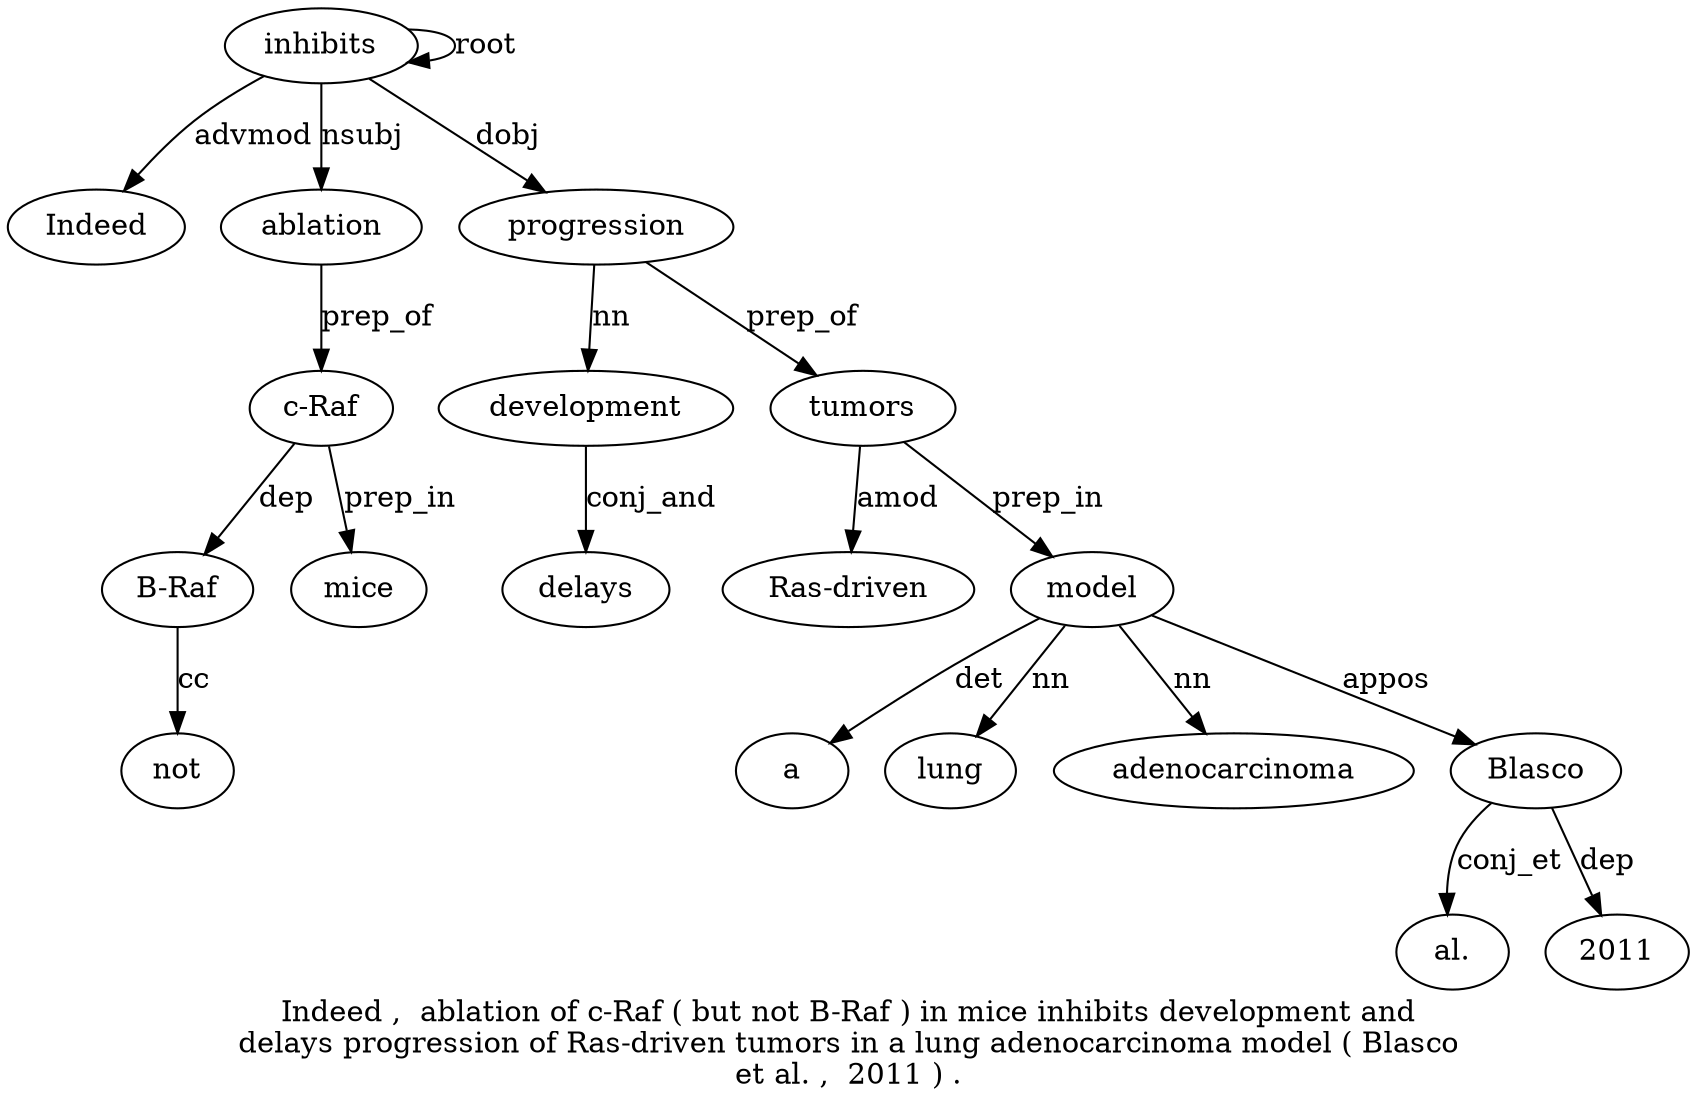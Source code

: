 digraph "Indeed ,  ablation of c-Raf ( but not B-Raf ) in mice inhibits development and delays progression of Ras-driven tumors in a lung adenocarcinoma model ( Blasco et al. ,  2011 ) ." {
label="Indeed ,  ablation of c-Raf ( but not B-Raf ) in mice inhibits development and
delays progression of Ras-driven tumors in a lung adenocarcinoma model ( Blasco
et al. ,  2011 ) .";
inhibits13 [style=filled, fillcolor=white, label=inhibits];
Indeed1 [style=filled, fillcolor=white, label=Indeed];
inhibits13 -> Indeed1  [label=advmod];
ablation3 [style=filled, fillcolor=white, label=ablation];
inhibits13 -> ablation3  [label=nsubj];
"c-Raf5" [style=filled, fillcolor=white, label="c-Raf"];
ablation3 -> "c-Raf5"  [label=prep_of];
"B-Raf9" [style=filled, fillcolor=white, label="B-Raf"];
not8 [style=filled, fillcolor=white, label=not];
"B-Raf9" -> not8  [label=cc];
"c-Raf5" -> "B-Raf9"  [label=dep];
mice12 [style=filled, fillcolor=white, label=mice];
"c-Raf5" -> mice12  [label=prep_in];
inhibits13 -> inhibits13  [label=root];
progression17 [style=filled, fillcolor=white, label=progression];
development14 [style=filled, fillcolor=white, label=development];
progression17 -> development14  [label=nn];
delays16 [style=filled, fillcolor=white, label=delays];
development14 -> delays16  [label=conj_and];
inhibits13 -> progression17  [label=dobj];
tumors20 [style=filled, fillcolor=white, label=tumors];
"Ras-driven19" [style=filled, fillcolor=white, label="Ras-driven"];
tumors20 -> "Ras-driven19"  [label=amod];
progression17 -> tumors20  [label=prep_of];
model25 [style=filled, fillcolor=white, label=model];
a22 [style=filled, fillcolor=white, label=a];
model25 -> a22  [label=det];
lung23 [style=filled, fillcolor=white, label=lung];
model25 -> lung23  [label=nn];
adenocarcinoma24 [style=filled, fillcolor=white, label=adenocarcinoma];
model25 -> adenocarcinoma24  [label=nn];
tumors20 -> model25  [label=prep_in];
Blasco27 [style=filled, fillcolor=white, label=Blasco];
model25 -> Blasco27  [label=appos];
"al.29" [style=filled, fillcolor=white, label="al."];
Blasco27 -> "al.29"  [label=conj_et];
20113 [style=filled, fillcolor=white, label=2011];
Blasco27 -> 20113  [label=dep];
}
